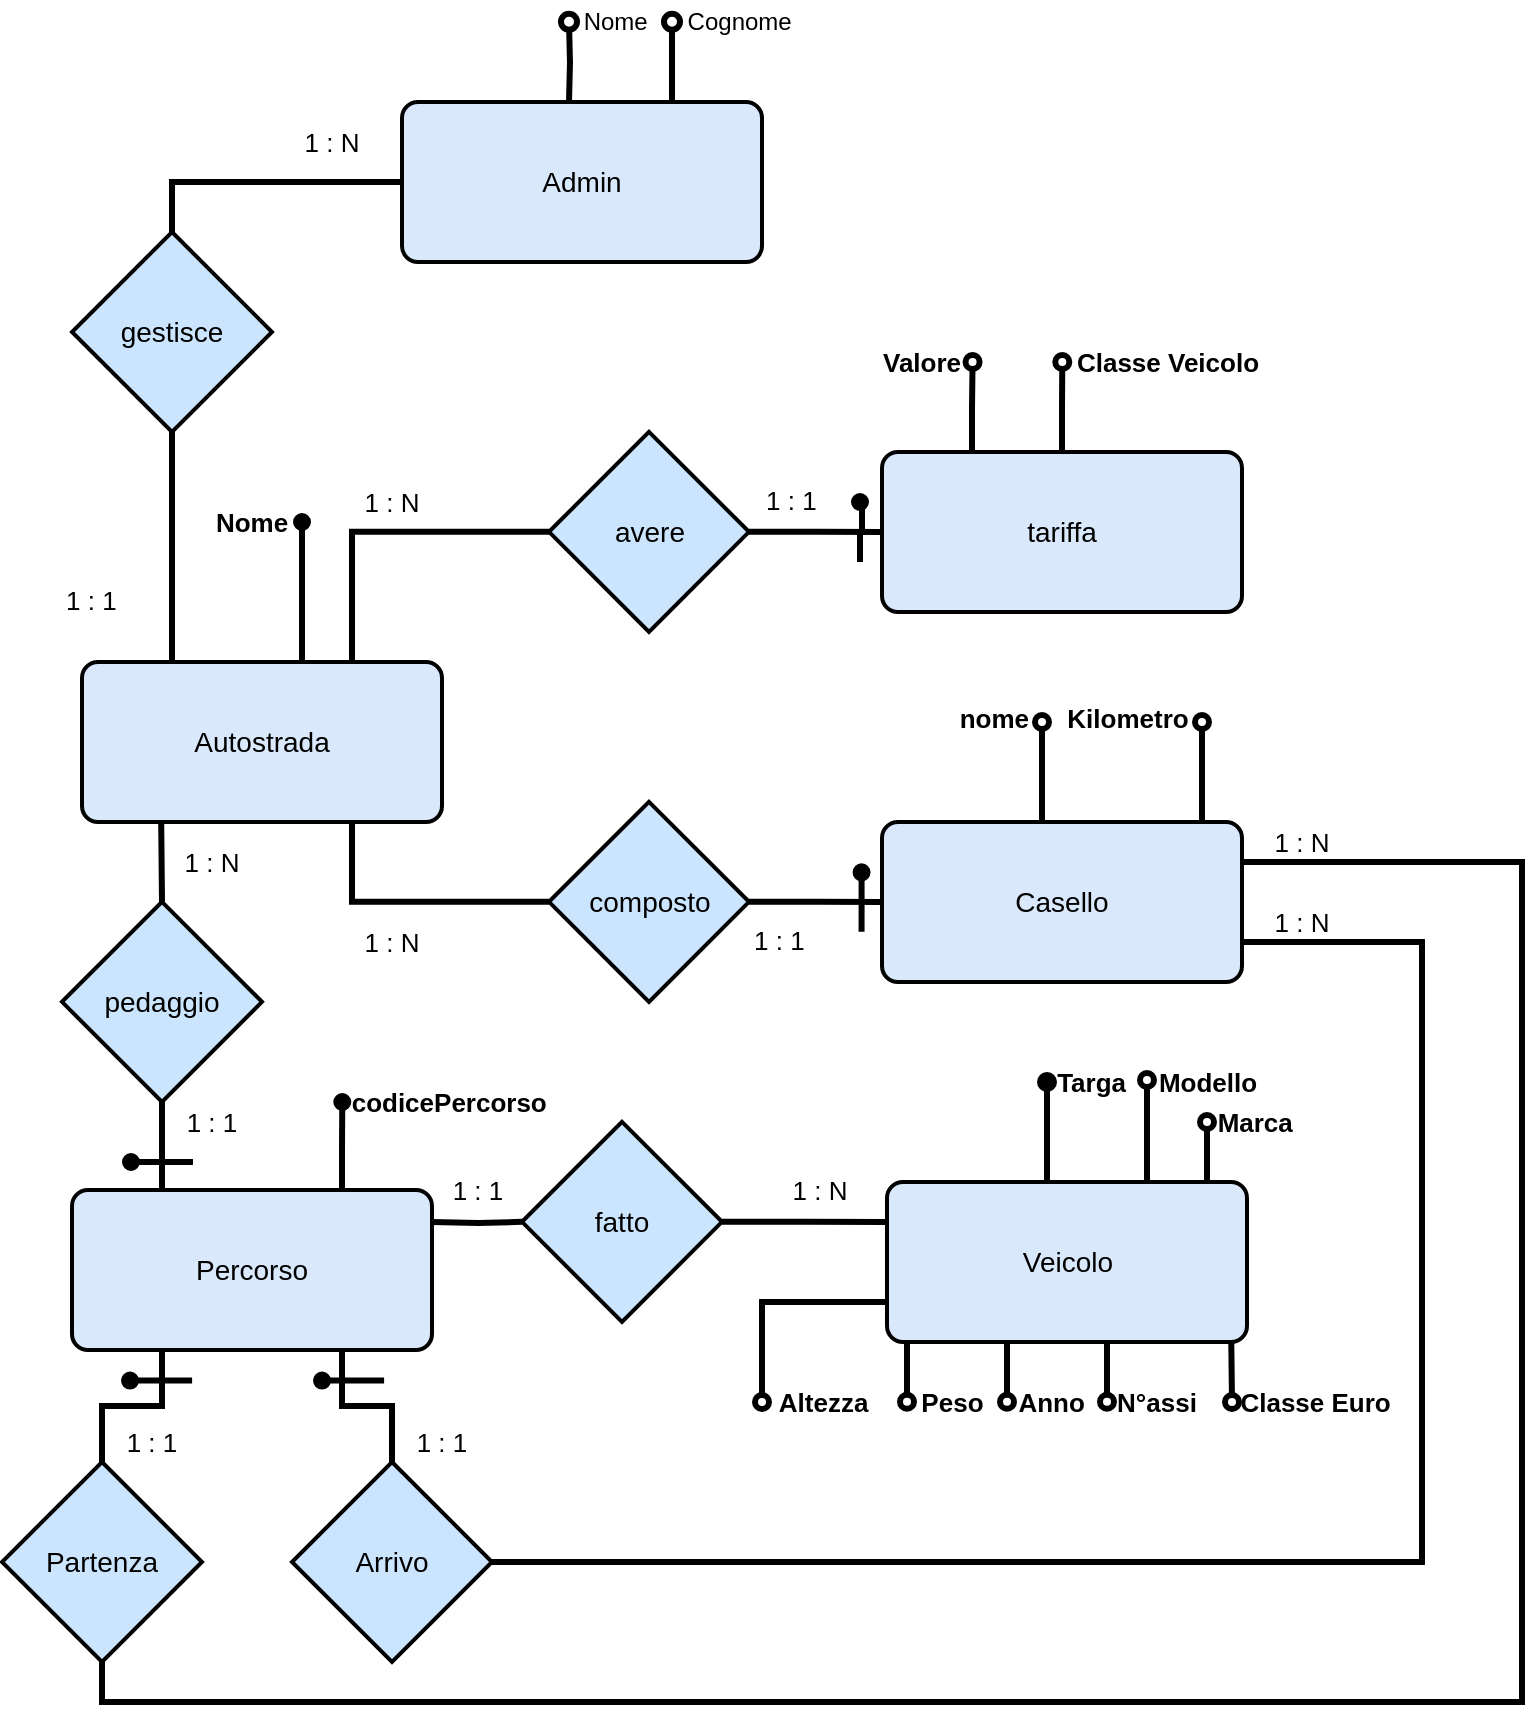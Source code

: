 <mxfile pages="1" version="11.2.4" type="device"><diagram id="Y-XBsYlu7P4vY4BHbilC" name="Page-1"><mxGraphModel dx="1422" dy="764" grid="1" gridSize="10" guides="1" tooltips="1" connect="1" arrows="1" fold="1" page="1" pageScale="1" pageWidth="827" pageHeight="1169" math="0" shadow="0"><root><mxCell id="0"/><mxCell id="1" parent="0"/><mxCell id="COrwxWyS2SmF-pm4XJJB-39" style="edgeStyle=orthogonalEdgeStyle;rounded=0;jumpStyle=none;orthogonalLoop=1;jettySize=auto;html=1;exitX=0.25;exitY=0;exitDx=0;exitDy=0;startArrow=none;startFill=0;endArrow=oval;endFill=1;strokeColor=#000000;strokeWidth=3;fontSize=13;fontColor=#000000;" parent="1" edge="1"><mxGeometry relative="1" as="geometry"><mxPoint x="190" y="290" as="targetPoint"/><mxPoint x="190" y="360" as="sourcePoint"/></mxGeometry></mxCell><mxCell id="COrwxWyS2SmF-pm4XJJB-55" style="edgeStyle=orthogonalEdgeStyle;rounded=0;jumpStyle=none;jumpSize=6;orthogonalLoop=1;jettySize=auto;html=1;exitX=0.75;exitY=0;exitDx=0;exitDy=0;entryX=0;entryY=0.5;entryDx=0;entryDy=0;startArrow=none;startFill=0;startSize=11;sourcePerimeterSpacing=0;endArrow=none;endFill=0;endSize=7;targetPerimeterSpacing=0;strokeColor=#000000;strokeWidth=3;fontSize=13;fontColor=#000000;" parent="1" source="COrwxWyS2SmF-pm4XJJB-6" target="COrwxWyS2SmF-pm4XJJB-22" edge="1"><mxGeometry relative="1" as="geometry"/></mxCell><mxCell id="COrwxWyS2SmF-pm4XJJB-185" style="edgeStyle=orthogonalEdgeStyle;rounded=0;jumpStyle=none;jumpSize=6;orthogonalLoop=1;jettySize=auto;html=1;exitX=0.22;exitY=1.001;exitDx=0;exitDy=0;entryX=0.5;entryY=0;entryDx=0;entryDy=0;startArrow=none;startFill=0;startSize=11;sourcePerimeterSpacing=0;endArrow=none;endFill=0;endSize=7;targetPerimeterSpacing=0;strokeColor=#000000;strokeWidth=3;fontSize=13;fontColor=#000000;exitPerimeter=0;" parent="1" source="COrwxWyS2SmF-pm4XJJB-6" target="COrwxWyS2SmF-pm4XJJB-167" edge="1"><mxGeometry relative="1" as="geometry"/></mxCell><mxCell id="MGBcXHLlt845uoHrWbxt-5" style="edgeStyle=orthogonalEdgeStyle;rounded=0;orthogonalLoop=1;jettySize=auto;html=1;exitX=0.25;exitY=0;exitDx=0;exitDy=0;entryX=0.5;entryY=1;entryDx=0;entryDy=0;endArrow=none;endFill=0;strokeWidth=3;" parent="1" source="COrwxWyS2SmF-pm4XJJB-6" target="MGBcXHLlt845uoHrWbxt-2" edge="1"><mxGeometry relative="1" as="geometry"/></mxCell><mxCell id="COrwxWyS2SmF-pm4XJJB-6" value="Autostrada" style="strokeWidth=2;rounded=1;arcSize=10;whiteSpace=wrap;html=1;align=center;fontSize=14;fillColor=#dae8fc;strokeColor=#000000;" parent="1" vertex="1"><mxGeometry x="80" y="360" width="180" height="80" as="geometry"/></mxCell><mxCell id="COrwxWyS2SmF-pm4XJJB-13" value="Nome" style="text;html=1;align=center;verticalAlign=middle;whiteSpace=wrap;rounded=0;fontColor=#000000;fontStyle=1;fontSize=13;" parent="1" vertex="1"><mxGeometry x="145" y="280" width="40" height="20" as="geometry"/></mxCell><mxCell id="COrwxWyS2SmF-pm4XJJB-43" style="edgeStyle=orthogonalEdgeStyle;rounded=0;jumpStyle=none;jumpSize=6;orthogonalLoop=1;jettySize=auto;html=1;entryX=0;entryY=0.5;entryDx=0;entryDy=0;startArrow=none;startFill=0;startSize=11;sourcePerimeterSpacing=0;endArrow=none;endFill=0;endSize=7;targetPerimeterSpacing=0;strokeColor=#000000;strokeWidth=3;fontSize=13;fontColor=#000000;" parent="1" source="COrwxWyS2SmF-pm4XJJB-22" target="COrwxWyS2SmF-pm4XJJB-26" edge="1"><mxGeometry relative="1" as="geometry"/></mxCell><mxCell id="COrwxWyS2SmF-pm4XJJB-22" value="avere" style="shape=rhombus;strokeWidth=2;fontSize=17;perimeter=rhombusPerimeter;whiteSpace=wrap;html=1;align=center;fontSize=14;fillColor=#CCE5FF;gradientColor=none;" parent="1" vertex="1"><mxGeometry x="313.5" y="244.929" width="100" height="100" as="geometry"/></mxCell><mxCell id="COrwxWyS2SmF-pm4XJJB-44" style="edgeStyle=orthogonalEdgeStyle;rounded=0;jumpStyle=none;jumpSize=6;orthogonalLoop=1;jettySize=auto;html=1;exitX=0.25;exitY=0;exitDx=0;exitDy=0;startArrow=none;startFill=0;startSize=11;sourcePerimeterSpacing=0;endArrow=oval;endFill=0;endSize=7;targetPerimeterSpacing=0;strokeColor=#000000;strokeWidth=3;fontSize=13;fontColor=#000000;" parent="1" source="COrwxWyS2SmF-pm4XJJB-26" edge="1"><mxGeometry relative="1" as="geometry"><mxPoint x="525.286" y="210" as="targetPoint"/></mxGeometry></mxCell><mxCell id="CkP9s6vGMRX2mophyz6e-1" style="edgeStyle=orthogonalEdgeStyle;rounded=0;orthogonalLoop=1;jettySize=auto;html=1;exitX=0.5;exitY=0;exitDx=0;exitDy=0;strokeWidth=3;endArrow=oval;endFill=0;endSize=7;" edge="1" parent="1" source="COrwxWyS2SmF-pm4XJJB-26"><mxGeometry relative="1" as="geometry"><mxPoint x="570.143" y="210" as="targetPoint"/></mxGeometry></mxCell><mxCell id="COrwxWyS2SmF-pm4XJJB-26" value="tariffa" style="strokeWidth=2;rounded=1;arcSize=10;whiteSpace=wrap;html=1;align=center;fontSize=14;fillColor=#dae8fc;strokeColor=#000000;" parent="1" vertex="1"><mxGeometry x="480" y="255" width="180" height="80" as="geometry"/></mxCell><mxCell id="COrwxWyS2SmF-pm4XJJB-45" value="Valore" style="text;html=1;strokeColor=none;fillColor=none;align=center;verticalAlign=middle;whiteSpace=wrap;rounded=0;fontSize=13;fontColor=#000000;fontStyle=1" parent="1" vertex="1"><mxGeometry x="480" y="200" width="40" height="20" as="geometry"/></mxCell><mxCell id="COrwxWyS2SmF-pm4XJJB-46" style="edgeStyle=orthogonalEdgeStyle;orthogonalLoop=1;jettySize=auto;html=1;exitX=0.75;exitY=1;exitDx=0;exitDy=0;strokeColor=#000000;strokeWidth=3;fontSize=13;fontColor=#000000;entryX=0;entryY=0.5;entryDx=0;entryDy=0;rounded=0;jumpStyle=none;startArrow=none;startFill=0;endArrow=none;endFill=0;" parent="1" source="COrwxWyS2SmF-pm4XJJB-6" target="COrwxWyS2SmF-pm4XJJB-48" edge="1"><mxGeometry relative="1" as="geometry"><mxPoint x="290" y="525" as="targetPoint"/><mxPoint x="260.143" y="585.143" as="sourcePoint"/></mxGeometry></mxCell><mxCell id="COrwxWyS2SmF-pm4XJJB-47" style="edgeStyle=orthogonalEdgeStyle;rounded=0;jumpStyle=none;jumpSize=6;orthogonalLoop=1;jettySize=auto;html=1;entryX=0;entryY=0.5;entryDx=0;entryDy=0;startArrow=none;startFill=0;startSize=11;sourcePerimeterSpacing=0;endArrow=none;endFill=0;endSize=7;targetPerimeterSpacing=0;strokeColor=#000000;strokeWidth=3;fontSize=13;fontColor=#000000;" parent="1" source="COrwxWyS2SmF-pm4XJJB-48" target="COrwxWyS2SmF-pm4XJJB-49" edge="1"><mxGeometry relative="1" as="geometry"/></mxCell><mxCell id="COrwxWyS2SmF-pm4XJJB-48" value="composto" style="shape=rhombus;strokeWidth=2;fontSize=17;perimeter=rhombusPerimeter;whiteSpace=wrap;html=1;align=center;fontSize=14;fillColor=#CCE5FF;gradientColor=none;" parent="1" vertex="1"><mxGeometry x="313.5" y="429.929" width="100" height="100" as="geometry"/></mxCell><mxCell id="COrwxWyS2SmF-pm4XJJB-49" value="Casello" style="strokeWidth=2;rounded=1;arcSize=10;whiteSpace=wrap;html=1;align=center;fontSize=14;fillColor=#dae8fc;strokeColor=#000000;" parent="1" vertex="1"><mxGeometry x="480" y="440" width="180" height="80" as="geometry"/></mxCell><mxCell id="COrwxWyS2SmF-pm4XJJB-57" value="nome&amp;nbsp;" style="text;html=1;strokeColor=none;fillColor=none;align=center;verticalAlign=middle;whiteSpace=wrap;rounded=0;fontSize=13;fontColor=#000000;fontStyle=1" parent="1" vertex="1"><mxGeometry x="517.5" y="377.5" width="40" height="20" as="geometry"/></mxCell><mxCell id="COrwxWyS2SmF-pm4XJJB-60" value="Kilometro" style="text;html=1;strokeColor=none;fillColor=none;align=center;verticalAlign=middle;whiteSpace=wrap;rounded=0;fontSize=13;fontColor=#000000;fontStyle=1" parent="1" vertex="1"><mxGeometry x="567.5" y="376" width="70" height="23" as="geometry"/></mxCell><mxCell id="COrwxWyS2SmF-pm4XJJB-90" value="1 : N" style="text;html=1;strokeColor=none;fillColor=none;align=center;verticalAlign=middle;whiteSpace=wrap;rounded=0;fontSize=13;fontColor=#000000;" parent="1" vertex="1"><mxGeometry x="215" y="270" width="40" height="20" as="geometry"/></mxCell><mxCell id="COrwxWyS2SmF-pm4XJJB-91" value="1 : 1" style="text;html=1;fontSize=13;fontColor=#000000;" parent="1" vertex="1"><mxGeometry x="420" y="265" width="50" height="30" as="geometry"/></mxCell><mxCell id="COrwxWyS2SmF-pm4XJJB-92" value="1 : N" style="text;html=1;strokeColor=none;fillColor=none;align=center;verticalAlign=middle;whiteSpace=wrap;rounded=0;fontSize=13;fontColor=#000000;" parent="1" vertex="1"><mxGeometry x="215" y="490" width="40" height="20" as="geometry"/></mxCell><mxCell id="COrwxWyS2SmF-pm4XJJB-93" value="1 : 1" style="text;html=1;fontSize=13;fontColor=#000000;" parent="1" vertex="1"><mxGeometry x="413.5" y="485" width="50" height="30" as="geometry"/></mxCell><mxCell id="COrwxWyS2SmF-pm4XJJB-96" style="edgeStyle=orthogonalEdgeStyle;rounded=0;jumpStyle=none;orthogonalLoop=1;jettySize=auto;html=1;startArrow=none;startFill=0;endArrow=oval;endFill=1;strokeColor=#000000;strokeWidth=3;fontSize=13;fontColor=#000000;" parent="1" edge="1"><mxGeometry relative="1" as="geometry"><mxPoint x="469" y="280" as="targetPoint"/><mxPoint x="469" y="310" as="sourcePoint"/><Array as="points"><mxPoint x="470" y="295"/></Array></mxGeometry></mxCell><mxCell id="COrwxWyS2SmF-pm4XJJB-98" style="edgeStyle=orthogonalEdgeStyle;rounded=0;jumpStyle=none;orthogonalLoop=1;jettySize=auto;html=1;startArrow=none;startFill=0;endArrow=oval;endFill=1;strokeColor=#000000;strokeWidth=3;fontSize=13;fontColor=#000000;" parent="1" edge="1"><mxGeometry relative="1" as="geometry"><mxPoint x="469.786" y="465.143" as="targetPoint"/><mxPoint x="469.786" y="494.857" as="sourcePoint"/><Array as="points"><mxPoint x="470.5" y="480"/></Array></mxGeometry></mxCell><mxCell id="COrwxWyS2SmF-pm4XJJB-149" style="edgeStyle=orthogonalEdgeStyle;rounded=0;jumpStyle=none;jumpSize=6;orthogonalLoop=1;jettySize=auto;html=1;exitX=1;exitY=0.5;exitDx=0;exitDy=0;entryX=0;entryY=0.5;entryDx=0;entryDy=0;startArrow=none;startFill=0;startSize=11;sourcePerimeterSpacing=0;endArrow=none;endFill=0;endSize=7;targetPerimeterSpacing=0;strokeColor=#000000;strokeWidth=3;fontSize=13;fontColor=#000000;" parent="1" edge="1"><mxGeometry relative="1" as="geometry"><mxPoint x="313.333" y="799.833" as="targetPoint"/></mxGeometry></mxCell><mxCell id="COrwxWyS2SmF-pm4XJJB-146" value="" style="group" parent="1" vertex="1" connectable="0"><mxGeometry x="420" y="560" width="320" height="180" as="geometry"/></mxCell><mxCell id="COrwxWyS2SmF-pm4XJJB-68" style="edgeStyle=orthogonalEdgeStyle;rounded=0;jumpStyle=none;jumpSize=6;orthogonalLoop=1;jettySize=auto;html=1;startArrow=none;startFill=0;startSize=11;sourcePerimeterSpacing=0;endArrow=oval;endFill=0;endSize=7;targetPerimeterSpacing=0;strokeColor=#000000;strokeWidth=3;fontSize=13;fontColor=#000000;" parent="COrwxWyS2SmF-pm4XJJB-146" edge="1"><mxGeometry relative="1" as="geometry"><mxPoint x="192.5" y="9" as="targetPoint"/><mxPoint x="192.5" y="60" as="sourcePoint"/></mxGeometry></mxCell><mxCell id="COrwxWyS2SmF-pm4XJJB-86" style="edgeStyle=orthogonalEdgeStyle;rounded=0;jumpStyle=none;jumpSize=6;orthogonalLoop=1;jettySize=auto;html=1;exitX=0.888;exitY=1.003;exitDx=0;exitDy=0;startArrow=none;startFill=0;startSize=11;sourcePerimeterSpacing=0;endArrow=oval;endFill=0;endSize=7;targetPerimeterSpacing=0;strokeColor=#000000;strokeWidth=3;fontSize=13;fontColor=#000000;exitPerimeter=0;" parent="COrwxWyS2SmF-pm4XJJB-146" edge="1"><mxGeometry relative="1" as="geometry"><mxPoint x="235" y="170" as="targetPoint"/><mxPoint x="234.643" y="140.429" as="sourcePoint"/></mxGeometry></mxCell><mxCell id="COrwxWyS2SmF-pm4XJJB-88" style="edgeStyle=orthogonalEdgeStyle;rounded=0;jumpStyle=none;jumpSize=6;orthogonalLoop=1;jettySize=auto;html=1;exitX=0;exitY=0.75;exitDx=0;exitDy=0;startArrow=none;startFill=0;startSize=11;sourcePerimeterSpacing=0;endArrow=oval;endFill=0;endSize=7;targetPerimeterSpacing=0;strokeColor=#000000;strokeWidth=3;fontSize=13;fontColor=#000000;" parent="COrwxWyS2SmF-pm4XJJB-146" source="COrwxWyS2SmF-pm4XJJB-64" edge="1"><mxGeometry relative="1" as="geometry"><mxPoint y="170" as="targetPoint"/><Array as="points"><mxPoint y="120"/></Array></mxGeometry></mxCell><mxCell id="COrwxWyS2SmF-pm4XJJB-64" value="Veicolo" style="strokeWidth=2;rounded=1;arcSize=10;whiteSpace=wrap;html=1;align=center;fontSize=14;fillColor=#dae8fc;strokeColor=#000000;" parent="COrwxWyS2SmF-pm4XJJB-146" vertex="1"><mxGeometry x="62.5" y="60" width="180" height="80" as="geometry"/></mxCell><mxCell id="COrwxWyS2SmF-pm4XJJB-67" value="&amp;nbsp;Targa" style="text;html=1;strokeColor=none;fillColor=none;align=center;verticalAlign=middle;whiteSpace=wrap;rounded=0;fontSize=13;fontColor=#000000;fontStyle=1" parent="COrwxWyS2SmF-pm4XJJB-146" vertex="1"><mxGeometry x="142.5" width="40" height="20" as="geometry"/></mxCell><mxCell id="COrwxWyS2SmF-pm4XJJB-69" value="Modello" style="text;html=1;strokeColor=none;fillColor=none;align=center;verticalAlign=middle;whiteSpace=wrap;rounded=0;fontSize=13;fontColor=#000000;fontStyle=1" parent="COrwxWyS2SmF-pm4XJJB-146" vertex="1"><mxGeometry x="202.5" width="40" height="20" as="geometry"/></mxCell><mxCell id="COrwxWyS2SmF-pm4XJJB-70" style="edgeStyle=orthogonalEdgeStyle;rounded=0;jumpStyle=none;jumpSize=6;orthogonalLoop=1;jettySize=auto;html=1;exitX=0.5;exitY=0;exitDx=0;exitDy=0;startArrow=none;startFill=0;startSize=11;sourcePerimeterSpacing=0;endArrow=oval;endFill=1;endSize=7;targetPerimeterSpacing=0;strokeColor=#000000;strokeWidth=3;fontSize=13;fontColor=#000000;" parent="COrwxWyS2SmF-pm4XJJB-146" edge="1"><mxGeometry relative="1" as="geometry"><mxPoint x="142.5" y="10" as="targetPoint"/><mxPoint x="142.5" y="59.889" as="sourcePoint"/></mxGeometry></mxCell><mxCell id="COrwxWyS2SmF-pm4XJJB-73" style="edgeStyle=orthogonalEdgeStyle;rounded=0;jumpStyle=none;jumpSize=6;orthogonalLoop=1;jettySize=auto;html=1;exitX=0.75;exitY=0;exitDx=0;exitDy=0;startArrow=none;startFill=0;startSize=11;sourcePerimeterSpacing=0;endArrow=oval;endFill=0;endSize=7;targetPerimeterSpacing=0;strokeColor=#000000;strokeWidth=3;fontSize=13;fontColor=#000000;" parent="COrwxWyS2SmF-pm4XJJB-146" edge="1"><mxGeometry relative="1" as="geometry"><mxPoint x="222.5" y="30" as="targetPoint"/><mxPoint x="222.5" y="59.889" as="sourcePoint"/></mxGeometry></mxCell><mxCell id="COrwxWyS2SmF-pm4XJJB-74" value="&amp;nbsp; Marca" style="text;html=1;strokeColor=none;fillColor=none;align=center;verticalAlign=middle;whiteSpace=wrap;rounded=0;fontSize=13;fontColor=#000000;fontStyle=1" parent="COrwxWyS2SmF-pm4XJJB-146" vertex="1"><mxGeometry x="217.5" y="20" width="50" height="20" as="geometry"/></mxCell><mxCell id="COrwxWyS2SmF-pm4XJJB-76" style="edgeStyle=orthogonalEdgeStyle;rounded=0;jumpStyle=none;jumpSize=6;orthogonalLoop=1;jettySize=auto;html=1;exitX=0.25;exitY=1;exitDx=0;exitDy=0;startArrow=none;startFill=0;startSize=11;sourcePerimeterSpacing=0;endArrow=oval;endFill=0;endSize=7;targetPerimeterSpacing=0;strokeColor=#000000;strokeWidth=3;fontSize=13;fontColor=#000000;" parent="COrwxWyS2SmF-pm4XJJB-146" edge="1"><mxGeometry relative="1" as="geometry"><mxPoint x="72.5" y="169.889" as="targetPoint"/><mxPoint x="72.5" y="139.889" as="sourcePoint"/></mxGeometry></mxCell><mxCell id="COrwxWyS2SmF-pm4XJJB-77" style="edgeStyle=orthogonalEdgeStyle;rounded=0;jumpStyle=none;jumpSize=6;orthogonalLoop=1;jettySize=auto;html=1;exitX=0.25;exitY=1;exitDx=0;exitDy=0;startArrow=none;startFill=0;startSize=11;sourcePerimeterSpacing=0;endArrow=oval;endFill=0;endSize=7;targetPerimeterSpacing=0;strokeColor=#000000;strokeWidth=3;fontSize=13;fontColor=#000000;" parent="COrwxWyS2SmF-pm4XJJB-146" edge="1"><mxGeometry relative="1" as="geometry"><mxPoint x="122.5" y="169.889" as="targetPoint"/><mxPoint x="122.5" y="139.889" as="sourcePoint"/></mxGeometry></mxCell><mxCell id="COrwxWyS2SmF-pm4XJJB-78" value="&amp;nbsp; &amp;nbsp; Peso" style="text;html=1;strokeColor=none;fillColor=none;align=center;verticalAlign=middle;whiteSpace=wrap;rounded=0;fontSize=13;fontColor=#000000;fontStyle=1" parent="COrwxWyS2SmF-pm4XJJB-146" vertex="1"><mxGeometry x="62.5" y="159.833" width="50" height="20" as="geometry"/></mxCell><mxCell id="COrwxWyS2SmF-pm4XJJB-79" value="&amp;nbsp;Anno" style="text;html=1;strokeColor=none;fillColor=none;align=center;verticalAlign=middle;whiteSpace=wrap;rounded=0;fontSize=13;fontColor=#000000;fontStyle=1" parent="COrwxWyS2SmF-pm4XJJB-146" vertex="1"><mxGeometry x="117.5" y="159.833" width="50" height="20" as="geometry"/></mxCell><mxCell id="COrwxWyS2SmF-pm4XJJB-83" style="edgeStyle=orthogonalEdgeStyle;rounded=0;jumpStyle=none;jumpSize=6;orthogonalLoop=1;jettySize=auto;html=1;exitX=0.75;exitY=1;exitDx=0;exitDy=0;startArrow=none;startFill=0;startSize=11;sourcePerimeterSpacing=0;endArrow=oval;endFill=0;endSize=7;targetPerimeterSpacing=0;strokeColor=#000000;strokeWidth=3;fontSize=13;fontColor=#000000;" parent="COrwxWyS2SmF-pm4XJJB-146" edge="1"><mxGeometry relative="1" as="geometry"><mxPoint x="172.5" y="169.889" as="targetPoint"/><mxPoint x="172.5" y="139.889" as="sourcePoint"/></mxGeometry></mxCell><mxCell id="COrwxWyS2SmF-pm4XJJB-85" value="N°assi" style="text;html=1;strokeColor=none;fillColor=none;align=center;verticalAlign=middle;whiteSpace=wrap;rounded=0;fontSize=13;fontColor=#000000;fontStyle=1" parent="COrwxWyS2SmF-pm4XJJB-146" vertex="1"><mxGeometry x="175" y="160" width="45" height="20" as="geometry"/></mxCell><mxCell id="COrwxWyS2SmF-pm4XJJB-87" value="&amp;nbsp;Classe Euro" style="text;html=1;strokeColor=none;fillColor=none;align=center;verticalAlign=middle;whiteSpace=wrap;rounded=0;fontSize=13;fontColor=#000000;fontStyle=1" parent="COrwxWyS2SmF-pm4XJJB-146" vertex="1"><mxGeometry x="230" y="160" width="90" height="20" as="geometry"/></mxCell><mxCell id="COrwxWyS2SmF-pm4XJJB-89" value="&amp;nbsp;Altezza" style="text;html=1;strokeColor=none;fillColor=none;align=center;verticalAlign=middle;whiteSpace=wrap;rounded=0;fontSize=13;fontColor=#000000;fontStyle=1" parent="COrwxWyS2SmF-pm4XJJB-146" vertex="1"><mxGeometry x="3.5" y="159.833" width="50" height="20" as="geometry"/></mxCell><mxCell id="COrwxWyS2SmF-pm4XJJB-181" value="1 : N" style="text;html=1;strokeColor=none;fillColor=none;align=center;verticalAlign=middle;whiteSpace=wrap;rounded=0;fontSize=13;fontColor=#000000;" parent="COrwxWyS2SmF-pm4XJJB-146" vertex="1"><mxGeometry x="8.5" y="54" width="40" height="20" as="geometry"/></mxCell><mxCell id="COrwxWyS2SmF-pm4XJJB-179" style="edgeStyle=orthogonalEdgeStyle;rounded=0;jumpStyle=none;jumpSize=6;orthogonalLoop=1;jettySize=auto;html=1;entryX=0;entryY=0.5;entryDx=0;entryDy=0;startArrow=none;startFill=0;startSize=11;sourcePerimeterSpacing=0;endArrow=none;endFill=0;endSize=7;targetPerimeterSpacing=0;strokeColor=#000000;strokeWidth=3;fontSize=13;fontColor=#000000;" parent="1" target="COrwxWyS2SmF-pm4XJJB-178" edge="1"><mxGeometry relative="1" as="geometry"><mxPoint x="255" y="640" as="sourcePoint"/></mxGeometry></mxCell><mxCell id="COrwxWyS2SmF-pm4XJJB-186" style="edgeStyle=orthogonalEdgeStyle;rounded=0;jumpStyle=none;jumpSize=6;orthogonalLoop=1;jettySize=auto;html=1;exitX=0.25;exitY=0;exitDx=0;exitDy=0;entryX=0.5;entryY=1;entryDx=0;entryDy=0;startArrow=none;startFill=0;startSize=11;sourcePerimeterSpacing=0;endArrow=none;endFill=0;endSize=7;targetPerimeterSpacing=0;strokeColor=#000000;strokeWidth=3;fontSize=13;fontColor=#000000;" parent="1" source="COrwxWyS2SmF-pm4XJJB-166" target="COrwxWyS2SmF-pm4XJJB-167" edge="1"><mxGeometry relative="1" as="geometry"/></mxCell><mxCell id="COrwxWyS2SmF-pm4XJJB-193" style="edgeStyle=orthogonalEdgeStyle;rounded=0;jumpStyle=none;jumpSize=6;orthogonalLoop=1;jettySize=auto;html=1;exitX=0.25;exitY=1;exitDx=0;exitDy=0;entryX=0.5;entryY=0;entryDx=0;entryDy=0;startArrow=none;startFill=0;startSize=11;sourcePerimeterSpacing=0;endArrow=none;endFill=0;endSize=7;targetPerimeterSpacing=0;strokeColor=#000000;strokeWidth=3;fontSize=13;fontColor=#000000;" parent="1" source="COrwxWyS2SmF-pm4XJJB-166" target="COrwxWyS2SmF-pm4XJJB-191" edge="1"><mxGeometry relative="1" as="geometry"/></mxCell><mxCell id="COrwxWyS2SmF-pm4XJJB-194" style="edgeStyle=orthogonalEdgeStyle;rounded=0;jumpStyle=none;jumpSize=6;orthogonalLoop=1;jettySize=auto;html=1;exitX=0.75;exitY=1;exitDx=0;exitDy=0;entryX=0.5;entryY=0;entryDx=0;entryDy=0;startArrow=none;startFill=0;startSize=11;sourcePerimeterSpacing=0;endArrow=none;endFill=0;endSize=7;targetPerimeterSpacing=0;strokeColor=#000000;strokeWidth=3;fontSize=13;fontColor=#000000;" parent="1" source="COrwxWyS2SmF-pm4XJJB-166" target="COrwxWyS2SmF-pm4XJJB-192" edge="1"><mxGeometry relative="1" as="geometry"/></mxCell><mxCell id="N2OJD0Yc6iMHa6KeMgPy-1" style="edgeStyle=orthogonalEdgeStyle;rounded=0;orthogonalLoop=1;jettySize=auto;html=1;exitX=0.75;exitY=0;exitDx=0;exitDy=0;strokeWidth=3;endArrow=oval;endFill=1;" parent="1" source="COrwxWyS2SmF-pm4XJJB-166" edge="1"><mxGeometry relative="1" as="geometry"><mxPoint x="210.143" y="580" as="targetPoint"/></mxGeometry></mxCell><mxCell id="COrwxWyS2SmF-pm4XJJB-166" value="Percorso" style="strokeWidth=2;rounded=1;arcSize=10;whiteSpace=wrap;html=1;align=center;fontSize=14;fillColor=#dae8fc;strokeColor=#000000;" parent="1" vertex="1"><mxGeometry x="75" y="624" width="180" height="80" as="geometry"/></mxCell><mxCell id="COrwxWyS2SmF-pm4XJJB-167" value="pedaggio" style="shape=rhombus;strokeWidth=2;fontSize=17;perimeter=rhombusPerimeter;whiteSpace=wrap;html=1;align=center;fontSize=14;fillColor=#CCE5FF;gradientColor=none;" parent="1" vertex="1"><mxGeometry x="70" y="479.929" width="100" height="100" as="geometry"/></mxCell><mxCell id="COrwxWyS2SmF-pm4XJJB-174" value="1 : 1" style="text;html=1;strokeColor=none;fillColor=none;align=center;verticalAlign=middle;whiteSpace=wrap;rounded=0;fontSize=13;fontColor=#000000;" parent="1" vertex="1"><mxGeometry x="125" y="580" width="40" height="20" as="geometry"/></mxCell><mxCell id="COrwxWyS2SmF-pm4XJJB-175" value="1 : N" style="text;html=1;strokeColor=none;fillColor=none;align=center;verticalAlign=middle;whiteSpace=wrap;rounded=0;fontSize=13;fontColor=#000000;" parent="1" vertex="1"><mxGeometry x="125" y="450" width="40" height="20" as="geometry"/></mxCell><mxCell id="COrwxWyS2SmF-pm4XJJB-180" style="edgeStyle=orthogonalEdgeStyle;rounded=0;jumpStyle=none;jumpSize=6;orthogonalLoop=1;jettySize=auto;html=1;exitX=1;exitY=0.5;exitDx=0;exitDy=0;entryX=0;entryY=0.25;entryDx=0;entryDy=0;startArrow=none;startFill=0;startSize=11;sourcePerimeterSpacing=0;endArrow=none;endFill=0;endSize=7;targetPerimeterSpacing=0;strokeColor=#000000;strokeWidth=3;fontSize=13;fontColor=#000000;" parent="1" source="COrwxWyS2SmF-pm4XJJB-178" target="COrwxWyS2SmF-pm4XJJB-64" edge="1"><mxGeometry relative="1" as="geometry"/></mxCell><mxCell id="COrwxWyS2SmF-pm4XJJB-178" value="fatto" style="shape=rhombus;strokeWidth=2;fontSize=17;perimeter=rhombusPerimeter;whiteSpace=wrap;html=1;align=center;fontSize=14;fillColor=#CCE5FF;gradientColor=none;" parent="1" vertex="1"><mxGeometry x="300" y="589.929" width="100" height="100" as="geometry"/></mxCell><mxCell id="COrwxWyS2SmF-pm4XJJB-182" value="1 : 1" style="text;html=1;strokeColor=none;fillColor=none;align=center;verticalAlign=middle;whiteSpace=wrap;rounded=0;fontSize=13;fontColor=#000000;" parent="1" vertex="1"><mxGeometry x="257.5" y="614" width="40" height="20" as="geometry"/></mxCell><mxCell id="COrwxWyS2SmF-pm4XJJB-184" style="edgeStyle=orthogonalEdgeStyle;rounded=0;jumpStyle=none;orthogonalLoop=1;jettySize=auto;html=1;startArrow=none;startFill=0;endArrow=oval;endFill=1;strokeColor=#000000;strokeWidth=3;fontSize=13;fontColor=#000000;" parent="1" edge="1"><mxGeometry relative="1" as="geometry"><mxPoint x="104.5" y="610" as="targetPoint"/><mxPoint x="135.5" y="610" as="sourcePoint"/><Array as="points"><mxPoint x="116.5" y="610"/></Array></mxGeometry></mxCell><mxCell id="COrwxWyS2SmF-pm4XJJB-196" style="edgeStyle=orthogonalEdgeStyle;rounded=0;jumpStyle=none;jumpSize=6;orthogonalLoop=1;jettySize=auto;html=1;exitX=0.5;exitY=1;exitDx=0;exitDy=0;entryX=1;entryY=0.25;entryDx=0;entryDy=0;startArrow=none;startFill=0;startSize=11;sourcePerimeterSpacing=0;endArrow=none;endFill=0;endSize=7;targetPerimeterSpacing=0;strokeColor=#000000;strokeWidth=3;fontSize=13;fontColor=#000000;" parent="1" source="COrwxWyS2SmF-pm4XJJB-191" target="COrwxWyS2SmF-pm4XJJB-49" edge="1"><mxGeometry relative="1" as="geometry"><Array as="points"><mxPoint x="90" y="880"/><mxPoint x="800" y="880"/><mxPoint x="800" y="460"/></Array></mxGeometry></mxCell><mxCell id="COrwxWyS2SmF-pm4XJJB-191" value="Partenza" style="shape=rhombus;strokeWidth=2;fontSize=17;perimeter=rhombusPerimeter;whiteSpace=wrap;html=1;align=center;fontSize=14;fillColor=#CCE5FF;gradientColor=none;" parent="1" vertex="1"><mxGeometry x="40" y="760" width="100" height="100" as="geometry"/></mxCell><mxCell id="COrwxWyS2SmF-pm4XJJB-197" style="edgeStyle=orthogonalEdgeStyle;rounded=0;jumpStyle=none;jumpSize=6;orthogonalLoop=1;jettySize=auto;html=1;exitX=1;exitY=0.5;exitDx=0;exitDy=0;entryX=1;entryY=0.75;entryDx=0;entryDy=0;startArrow=none;startFill=0;startSize=11;sourcePerimeterSpacing=0;endArrow=none;endFill=0;endSize=7;targetPerimeterSpacing=0;strokeColor=#000000;strokeWidth=3;fontSize=13;fontColor=#000000;" parent="1" source="COrwxWyS2SmF-pm4XJJB-192" target="COrwxWyS2SmF-pm4XJJB-49" edge="1"><mxGeometry relative="1" as="geometry"><Array as="points"><mxPoint x="750" y="810"/><mxPoint x="750" y="500"/></Array></mxGeometry></mxCell><mxCell id="COrwxWyS2SmF-pm4XJJB-192" value="Arrivo" style="shape=rhombus;strokeWidth=2;fontSize=17;perimeter=rhombusPerimeter;whiteSpace=wrap;html=1;align=center;fontSize=14;fillColor=#CCE5FF;gradientColor=none;" parent="1" vertex="1"><mxGeometry x="185" y="760" width="100" height="100" as="geometry"/></mxCell><mxCell id="COrwxWyS2SmF-pm4XJJB-198" value="1 : 1" style="text;html=1;strokeColor=none;fillColor=none;align=center;verticalAlign=middle;whiteSpace=wrap;rounded=0;fontSize=13;fontColor=#000000;" parent="1" vertex="1"><mxGeometry x="95" y="740" width="40" height="20" as="geometry"/></mxCell><mxCell id="COrwxWyS2SmF-pm4XJJB-199" value="1 : 1" style="text;html=1;strokeColor=none;fillColor=none;align=center;verticalAlign=middle;whiteSpace=wrap;rounded=0;fontSize=13;fontColor=#000000;" parent="1" vertex="1"><mxGeometry x="240" y="740" width="40" height="20" as="geometry"/></mxCell><mxCell id="COrwxWyS2SmF-pm4XJJB-200" style="edgeStyle=orthogonalEdgeStyle;rounded=0;jumpStyle=none;orthogonalLoop=1;jettySize=auto;html=1;startArrow=none;startFill=0;endArrow=oval;endFill=1;strokeColor=#000000;strokeWidth=3;fontSize=13;fontColor=#000000;" parent="1" edge="1"><mxGeometry relative="1" as="geometry"><mxPoint x="104.017" y="719.259" as="targetPoint"/><mxPoint x="135.052" y="719.259" as="sourcePoint"/><Array as="points"><mxPoint x="116" y="719.5"/></Array></mxGeometry></mxCell><mxCell id="COrwxWyS2SmF-pm4XJJB-201" style="edgeStyle=orthogonalEdgeStyle;rounded=0;jumpStyle=none;orthogonalLoop=1;jettySize=auto;html=1;startArrow=none;startFill=0;endArrow=oval;endFill=1;strokeColor=#000000;strokeWidth=3;fontSize=13;fontColor=#000000;" parent="1" edge="1"><mxGeometry relative="1" as="geometry"><mxPoint x="200.017" y="719.259" as="targetPoint"/><mxPoint x="231.052" y="719.259" as="sourcePoint"/><Array as="points"><mxPoint x="212" y="719.5"/></Array></mxGeometry></mxCell><mxCell id="COrwxWyS2SmF-pm4XJJB-202" value="1 : N" style="text;html=1;strokeColor=none;fillColor=none;align=center;verticalAlign=middle;whiteSpace=wrap;rounded=0;fontSize=13;fontColor=#000000;" parent="1" vertex="1"><mxGeometry x="670" y="439.931" width="40" height="20" as="geometry"/></mxCell><mxCell id="COrwxWyS2SmF-pm4XJJB-203" value="1 : N" style="text;html=1;strokeColor=none;fillColor=none;align=center;verticalAlign=middle;whiteSpace=wrap;rounded=0;fontSize=13;fontColor=#000000;" parent="1" vertex="1"><mxGeometry x="670" y="480" width="40" height="20" as="geometry"/></mxCell><mxCell id="49tTo5y5M7K2ldkp6AIj-3" style="edgeStyle=orthogonalEdgeStyle;rounded=0;jumpStyle=none;jumpSize=6;orthogonalLoop=1;jettySize=auto;html=1;exitX=0.75;exitY=0;exitDx=0;exitDy=0;startArrow=none;startFill=0;startSize=11;sourcePerimeterSpacing=0;endArrow=oval;endFill=0;endSize=7;targetPerimeterSpacing=0;strokeColor=#000000;strokeWidth=3;fontSize=13;fontColor=#000000;" parent="1" edge="1"><mxGeometry relative="1" as="geometry"><mxPoint x="640" y="390" as="targetPoint"/><mxPoint x="640" y="440" as="sourcePoint"/><Array as="points"><mxPoint x="640" y="420"/><mxPoint x="640" y="420"/></Array></mxGeometry></mxCell><mxCell id="49tTo5y5M7K2ldkp6AIj-5" style="edgeStyle=orthogonalEdgeStyle;rounded=0;jumpStyle=none;jumpSize=6;orthogonalLoop=1;jettySize=auto;html=1;exitX=0.25;exitY=0;exitDx=0;exitDy=0;startArrow=none;startFill=0;startSize=11;sourcePerimeterSpacing=0;endArrow=oval;endFill=0;endSize=7;targetPerimeterSpacing=0;strokeColor=#000000;strokeWidth=3;fontSize=13;fontColor=#000000;" parent="1" edge="1"><mxGeometry relative="1" as="geometry"><mxPoint x="560" y="390" as="targetPoint"/><mxPoint x="560" y="440" as="sourcePoint"/></mxGeometry></mxCell><mxCell id="MGBcXHLlt845uoHrWbxt-3" style="edgeStyle=orthogonalEdgeStyle;rounded=0;orthogonalLoop=1;jettySize=auto;html=1;exitX=0;exitY=0.5;exitDx=0;exitDy=0;entryX=0.5;entryY=0;entryDx=0;entryDy=0;strokeWidth=3;endArrow=none;endFill=0;" parent="1" source="MGBcXHLlt845uoHrWbxt-1" target="MGBcXHLlt845uoHrWbxt-2" edge="1"><mxGeometry relative="1" as="geometry"/></mxCell><mxCell id="MGBcXHLlt845uoHrWbxt-10" style="edgeStyle=orthogonalEdgeStyle;rounded=0;orthogonalLoop=1;jettySize=auto;html=1;exitX=0.5;exitY=0;exitDx=0;exitDy=0;endArrow=oval;endFill=0;strokeWidth=3;endSize=8;" parent="1" edge="1"><mxGeometry relative="1" as="geometry"><mxPoint x="323.5" y="39.889" as="targetPoint"/><mxPoint x="323.5" y="79.889" as="sourcePoint"/></mxGeometry></mxCell><mxCell id="MGBcXHLlt845uoHrWbxt-12" style="edgeStyle=orthogonalEdgeStyle;rounded=0;orthogonalLoop=1;jettySize=auto;html=1;exitX=0.75;exitY=0;exitDx=0;exitDy=0;endArrow=oval;endFill=0;endSize=8;strokeWidth=3;" parent="1" source="MGBcXHLlt845uoHrWbxt-1" edge="1"><mxGeometry relative="1" as="geometry"><mxPoint x="375" y="39.889" as="targetPoint"/></mxGeometry></mxCell><mxCell id="MGBcXHLlt845uoHrWbxt-1" value="Admin" style="strokeWidth=2;rounded=1;arcSize=10;whiteSpace=wrap;html=1;align=center;fontSize=14;fillColor=#dae8fc;strokeColor=#000000;" parent="1" vertex="1"><mxGeometry x="240" y="80" width="180" height="80" as="geometry"/></mxCell><mxCell id="MGBcXHLlt845uoHrWbxt-2" value="gestisce" style="shape=rhombus;strokeWidth=2;fontSize=17;perimeter=rhombusPerimeter;whiteSpace=wrap;html=1;align=center;fontSize=14;fillColor=#CCE5FF;gradientColor=none;" parent="1" vertex="1"><mxGeometry x="75" y="145" width="100" height="100" as="geometry"/></mxCell><mxCell id="MGBcXHLlt845uoHrWbxt-6" value="1 : N" style="text;html=1;strokeColor=none;fillColor=none;align=center;verticalAlign=middle;whiteSpace=wrap;rounded=0;fontSize=13;fontColor=#000000;" parent="1" vertex="1"><mxGeometry x="185" y="90" width="40" height="20" as="geometry"/></mxCell><mxCell id="MGBcXHLlt845uoHrWbxt-7" value="1 : 1" style="text;html=1;fontSize=13;fontColor=#000000;" parent="1" vertex="1"><mxGeometry x="70" y="315" width="50" height="30" as="geometry"/></mxCell><mxCell id="MGBcXHLlt845uoHrWbxt-11" value="&amp;nbsp; Nome" style="text;html=1;strokeColor=none;fillColor=none;align=center;verticalAlign=middle;whiteSpace=wrap;rounded=0;" parent="1" vertex="1"><mxGeometry x="320" y="30" width="47" height="20" as="geometry"/></mxCell><mxCell id="MGBcXHLlt845uoHrWbxt-13" value="&amp;nbsp; &amp;nbsp; &amp;nbsp;Cognome" style="text;html=1;strokeColor=none;fillColor=none;align=center;verticalAlign=middle;whiteSpace=wrap;rounded=0;" parent="1" vertex="1"><mxGeometry x="362.5" y="30" width="75" height="20" as="geometry"/></mxCell><mxCell id="N2OJD0Yc6iMHa6KeMgPy-2" value="&amp;nbsp; codicePercorso" style="text;html=1;strokeColor=none;fillColor=none;align=center;verticalAlign=middle;whiteSpace=wrap;rounded=0;fontSize=13;fontColor=#000000;fontStyle=1" parent="1" vertex="1"><mxGeometry x="204" y="570" width="112" height="20" as="geometry"/></mxCell><mxCell id="CkP9s6vGMRX2mophyz6e-2" value="Classe Veicolo" style="text;html=1;strokeColor=none;fillColor=none;align=center;verticalAlign=middle;whiteSpace=wrap;rounded=0;fontSize=13;fontColor=#000000;fontStyle=1" vertex="1" parent="1"><mxGeometry x="572.5" y="200" width="100" height="20" as="geometry"/></mxCell></root></mxGraphModel></diagram></mxfile>
